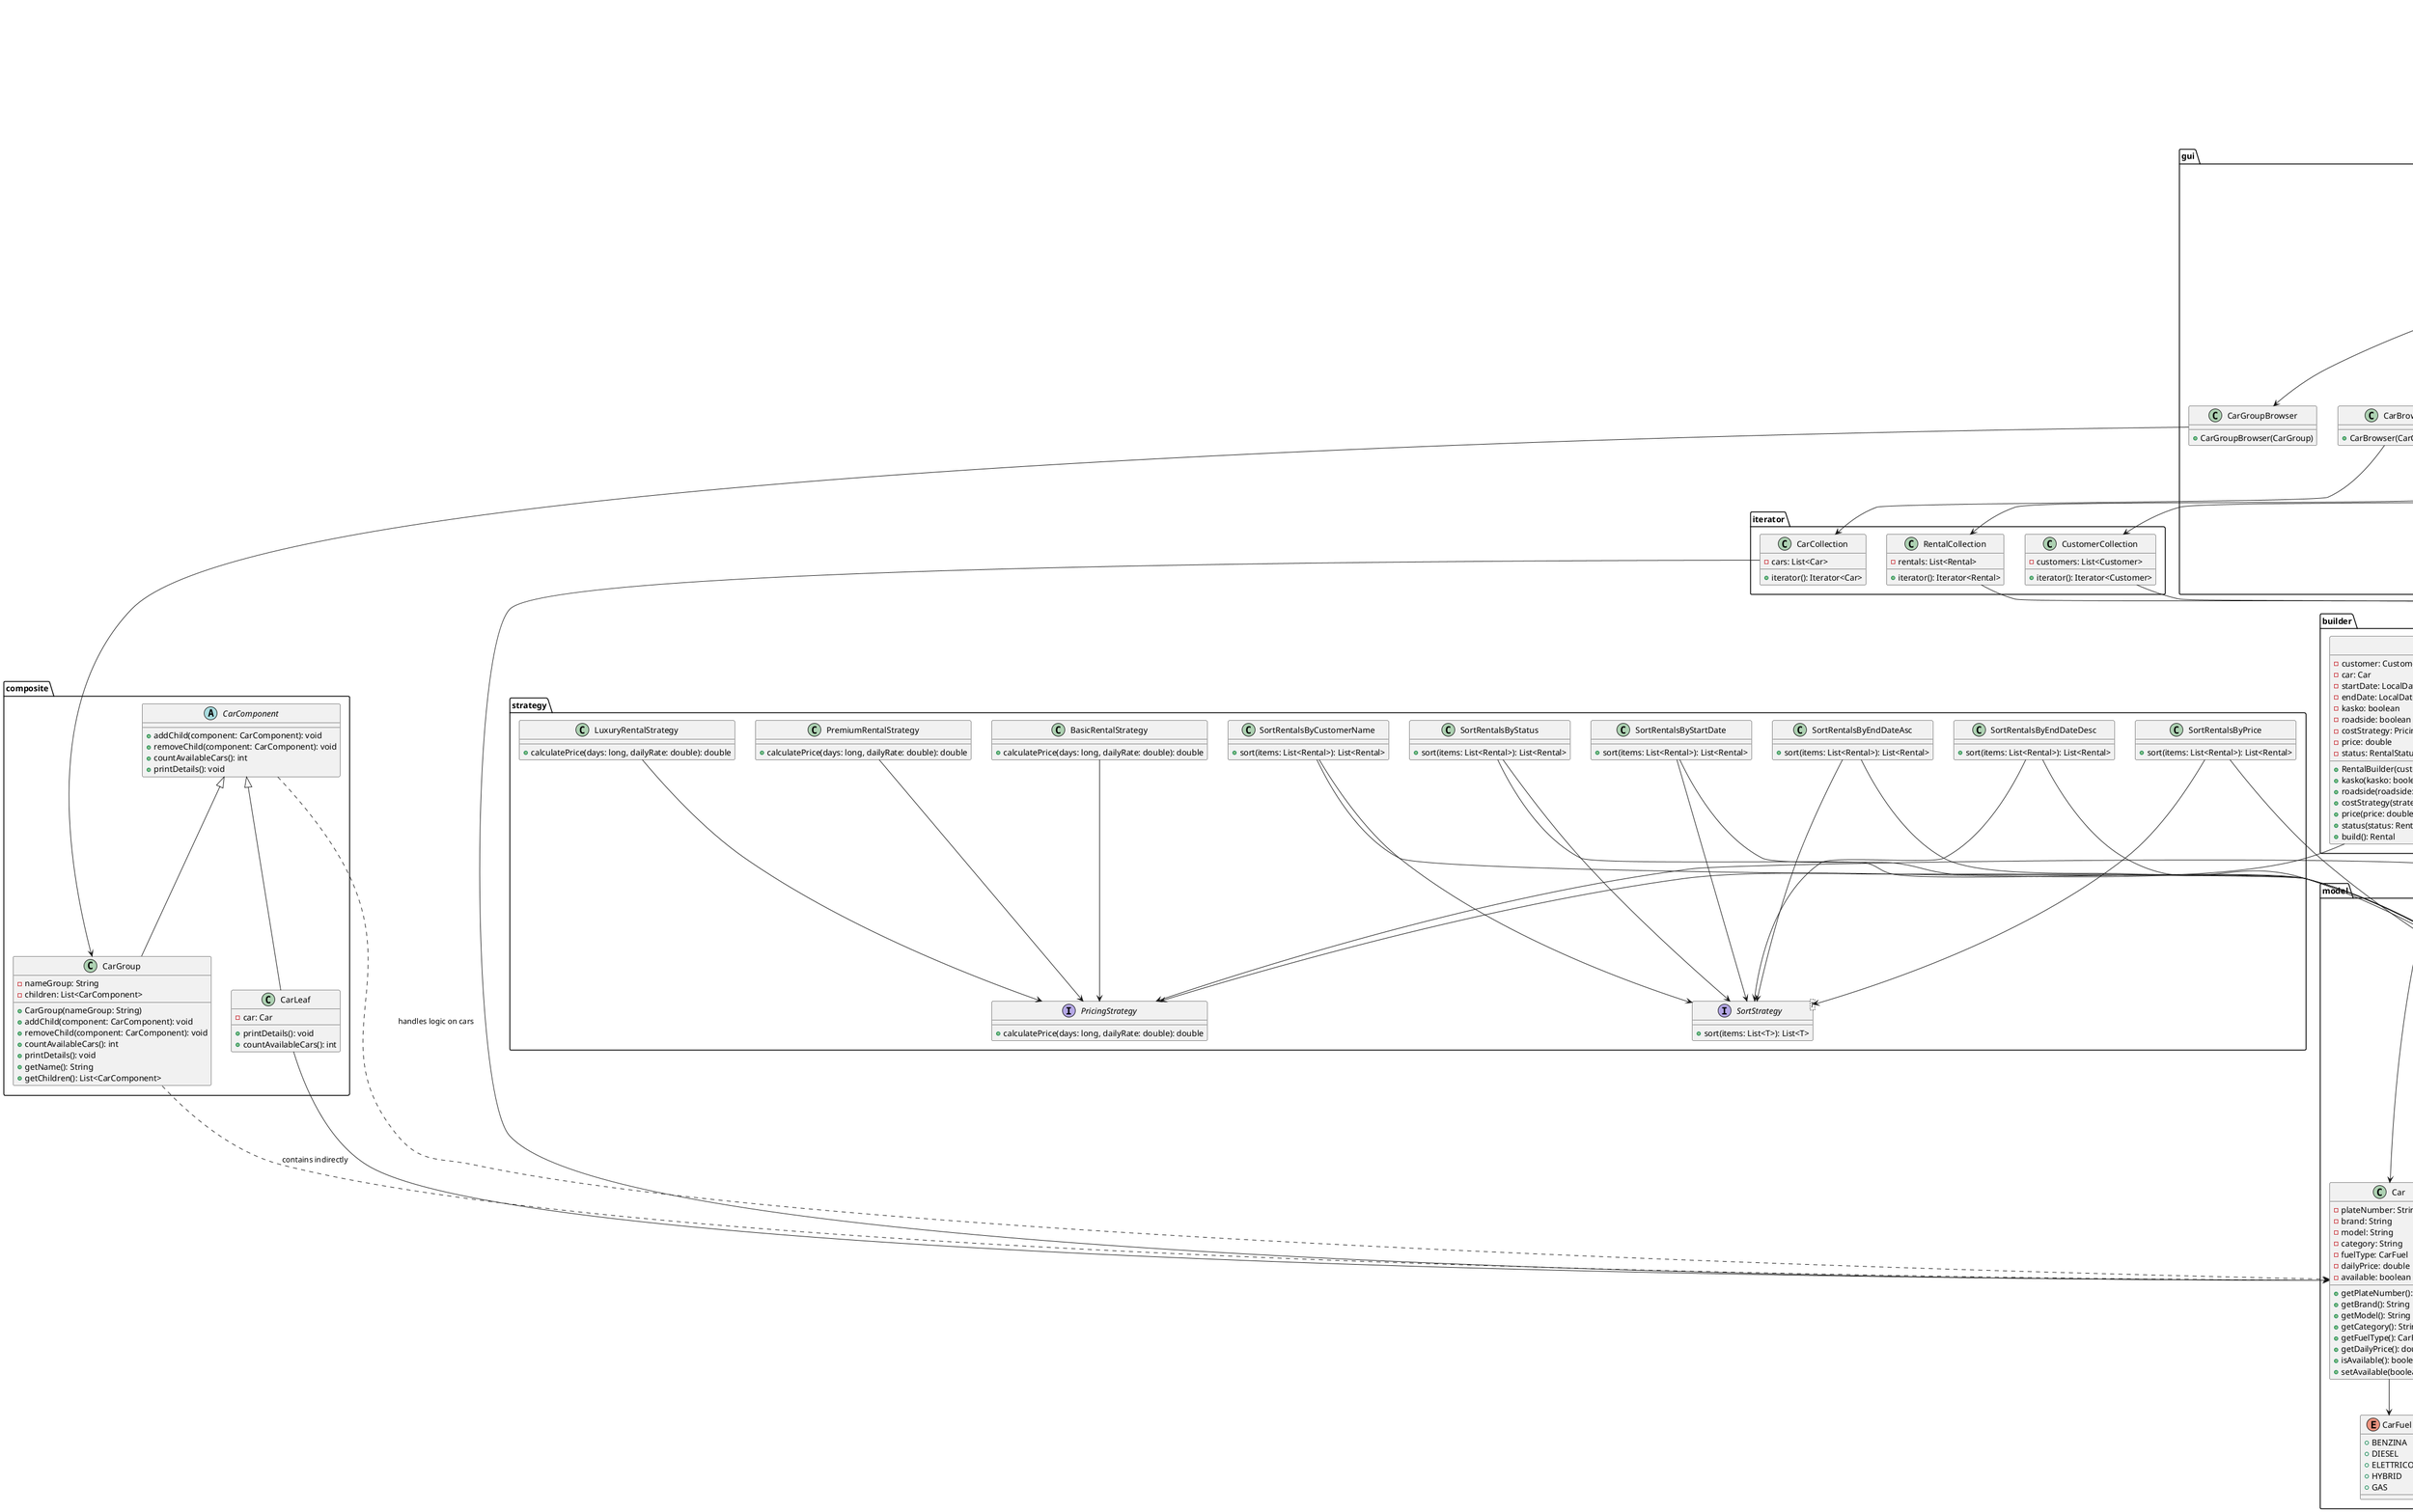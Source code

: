 @startuml CarRentalManager

' === PACKAGES ===

package app {
  class Main {
    + main(args: String[]): void
  }
}

package gui {
  class MainGUI {
    - customerForm: CustomerForm
    - carForm: CarForm
    - rentalForm: RentalForm
    - rentalManagerForm: RentalManagerForm
    + MainGUI()
    + initializeUI(): void
    + setVisible(boolean): void
  }

  class CustomerForm {
    + CustomerForm(List<Customer>)
    + showForm(): void
  }

  class CarForm {
    + CarForm(List<Car>)
    + showForm(): void
  }

  class RentalForm {
    + RentalForm(List<Rental>, List<Customer>, List<Car>)
    + showForm(): void
  }

  class RentalManagerForm {
    + RentalManagerForm(List<Rental>, List<Customer>, List<Car>)
    + showForm(): void
    + closeRental(): void
  }

  class CustomerBrowser {
    + CustomerBrowser(CustomerCollection)
  }

  class CarBrowser {
    + CarBrowser(CarCollection)
  }

  class CarGroupBrowser {
    + CarGroupBrowser(CarGroup)
  }

  class RentalBrowser {
    + RentalBrowser(RentalCollection)
  }
}

package model {
  class Car {
    - plateNumber: String
    - brand: String
    - model: String
    - category: String
    - fuelType: CarFuel
    - dailyPrice: double
    - available: boolean
    + getPlateNumber(): String
    + getBrand(): String
    + getModel(): String
    + getCategory(): String
    + getFuelType(): CarFuel
    + getDailyPrice(): double
    + isAvailable(): boolean
    + setAvailable(boolean): void
  }

  class Customer {
    - id: String
    - name: String
    - surname: String
    - email: String
    - phone: String
    + getId(): String
    + getName(): String
    + getSurname(): String
    + getEmail(): String
    + getPhone(): String
  }

  class Rental {
    - customer: Customer
    - car: Car
    - startDate: LocalDate
    - endDate: LocalDate
    - price: double
    - status: RentalStatus
    - strategy: PricingStrategy
    + getCustomer(): Customer
    + getCar(): Car
    + getStartDate(): LocalDate
    + getEndDate(): LocalDate
    + getPrice(): double
    + setPrice(double): void
    + getStatus(): RentalStatus
    + setStatus(RentalStatus): void
    + calculateTotalPrice(): double
    + notifyRentalStarted(): void
    + notifyRentalClosed(): void
  }

  enum CarFuel {
    + BENZINA
    + DIESEL
    + ELETTRICO
    + HYBRID
    + GAS
  }

  enum RentalStatus {
    + APERTO
    + CHIUSO
  }
}

package factory {
  class CarFactory {
    + createCar(...): Car
  }
  class CustomerFactory {
    + createCustomer(...): Customer
  }
  class RentalFactory {
    + createRental(...): Rental
  }
}

package composite {
  abstract class CarComponent {
    + addChild(component: CarComponent): void
    + removeChild(component: CarComponent): void
    + countAvailableCars(): int
    + printDetails(): void
  }

  class CarGroup {
    - nameGroup: String
    - children: List<CarComponent>
    + CarGroup(nameGroup: String)
    + addChild(component: CarComponent): void
    + removeChild(component: CarComponent): void
    + countAvailableCars(): int
    + printDetails(): void
    + getName(): String
    + getChildren(): List<CarComponent>
  }

  class CarLeaf {
    - car: Car
    + printDetails(): void
    + countAvailableCars(): int
  }
}

package iterator {
  class CarCollection {
    - cars: List<Car>
    + iterator(): Iterator<Car>
  }
  class CustomerCollection {
    - customers: List<Customer>
    + iterator(): Iterator<Customer>
  }
  class RentalCollection {
    - rentals: List<Rental>
    + iterator(): Iterator<Rental>
  }
}

package observer {
  interface RentalObserver {
    + onRentalStarted(rental: Rental): void
    + onRentalClosed(rental: Rental): void
  }

  class RentalLogger {
    + onRentalStarted(rental: Rental): void
    + onRentalClosed(rental: Rental): void
  }
}

package strategy {
  interface PricingStrategy {
    + calculatePrice(days: long, dailyRate: double): double
  }

  class BasicRentalStrategy {
    + calculatePrice(days: long, dailyRate: double): double
  }

  class PremiumRentalStrategy {
    + calculatePrice(days: long, dailyRate: double): double
  }

  class LuxuryRentalStrategy {
    + calculatePrice(days: long, dailyRate: double): double
  }

  interface SortStrategy<T> {
    + sort(items: List<T>): List<T>
  }

  class SortRentalsByStartDate {
    + sort(items: List<Rental>): List<Rental>
  }

  class SortRentalsByEndDateAsc {
    + sort(items: List<Rental>): List<Rental>
  }

  class SortRentalsByEndDateDesc {
    + sort(items: List<Rental>): List<Rental>
  }

  class SortRentalsByPrice {
    + sort(items: List<Rental>): List<Rental>
  }

  class SortRentalsByCustomerName {
    + sort(items: List<Rental>): List<Rental>
  }

  class SortRentalsByStatus {
    + sort(items: List<Rental>): List<Rental>
  }
}

package utils {
  class FileManager <<Singleton>> {
    + getInstance(): FileManager
    + initializeFiles(): void
    + saveAllDataAsync(List<Customer>, List<Car>, List<Rental>): void
    + saveCustomer(Customer): void
    + saveCustomers(List<Customer>): void
    + loadCustomers(List<Customer>): void
    + setCustomerFile(String): void
    + saveCar(Car): void
    + saveCars(List<Car>): void
    + loadCars(List<Car>): void
    + updateCar(Car): void
    + setCarFile(String): void
    + saveRental(Rental): void
    + saveAllRentals(List<Rental>): void
    + loadRentals(List<Rental>, List<Car>): void
    + setRentalFile(String): void
  }

  class CarFileManager <<Singleton>> {
    - carFilePath: String
    + getInstance(): CarFileManager
    + setFilePath(path: String): void
    + saveCar(car: Car): void
    + saveCars(cars: List<Car>): void
    + loadCars(carList: List<Car>): void
    + updateCar(car: Car): void
  }

  class CustomerFileManager <<Singleton>> {
    - customerFilePath: String
    + getInstance(): CustomerFileManager
    + setFilePath(path: String): void
    + saveCustomer(customer: Customer): void
    + saveCustomers(customerList: List<Customer>): void
    + loadCustomers(customerList: List<Customer>): void
  }

  class RentalFileManager <<Singleton>> {
    - rentalFilePath: String
    + getInstance(): RentalFileManager
    + setFilePath(path: String): void
    + saveRental(rental: Rental): void
    + saveAllRentals(rentals: List<Rental>): void
    + loadRentals(rentalList: List<Rental>, carList: List<Car>): void
  }

  FileManager --> CarFileManager
  FileManager --> CustomerFileManager
  FileManager --> RentalFileManager
}

package builder {
  class RentalBuilder {
    - customer: Customer
    - car: Car
    - startDate: LocalDate
    - endDate: LocalDate
    - kasko: boolean
    - roadside: boolean
    - costStrategy: PricingStrategy
    - price: double
    - status: RentalStatus

    + RentalBuilder(customer: Customer, car: Car, startDate: LocalDate, endDate: LocalDate)
    + kasko(kasko: boolean): RentalBuilder
    + roadside(roadside: boolean): RentalBuilder
    + costStrategy(strategy: PricingStrategy): RentalBuilder
    + price(price: double): RentalBuilder
    + status(status: RentalStatus): RentalBuilder
    + build(): Rental
  }
}

' === RELAZIONI ===

Main --> MainGUI
Main --> FileManager
Main --> Customer
Main --> Car
Main --> Rental

FileManager --> CarFileManager
FileManager --> CustomerFileManager
FileManager --> RentalFileManager

MainGUI --> CustomerForm
MainGUI --> CarForm
MainGUI --> RentalForm
MainGUI --> RentalManagerForm
MainGUI --> CustomerBrowser
MainGUI --> CarBrowser
MainGUI --> CarGroupBrowser
MainGUI --> RentalBrowser

RentalManagerForm --> RentalForm
RentalManagerForm --> CustomerForm
RentalManagerForm --> CarForm

CustomerForm --> CustomerFactory
CustomerFactory --> Customer

CarForm --> CarFactory
CarFactory --> Car

RentalForm --> RentalFactory
RentalFactory --> Rental
Rental --> PricingStrategy
Rental --> RentalStatus
Rental --> Car
Rental --> Customer

Rental --> RentalObserver
RentalLogger --> RentalObserver

CarGroup -up-|> CarComponent
CarLeaf -up-|> CarComponent
CarLeaf --> Car
CarGroup ..> Car : contains indirectly
CarComponent ..> Car : handles logic on cars

SortRentalsByStartDate --> SortStrategy
SortRentalsByStartDate --> Rental

SortRentalsByEndDateAsc --> SortStrategy
SortRentalsByEndDateAsc --> Rental

SortRentalsByEndDateDesc --> SortStrategy
SortRentalsByEndDateDesc --> Rental

SortRentalsByPrice --> SortStrategy
SortRentalsByPrice --> Rental

SortRentalsByCustomerName --> SortStrategy
SortRentalsByCustomerName --> Rental

SortRentalsByStatus --> SortStrategy
SortRentalsByStatus --> Rental

CarCollection --> Car
CustomerCollection --> Customer
RentalCollection --> Rental

CustomerBrowser --> CustomerCollection
CarBrowser --> CarCollection
RentalBrowser --> RentalCollection
CarGroupBrowser --> CarGroup

Car --> CarFuel

BasicRentalStrategy --> PricingStrategy
PremiumRentalStrategy --> PricingStrategy
LuxuryRentalStrategy --> PricingStrategy

' === RELAZIONI BUILDER ===
RentalBuilder --> Rental : build()
RentalBuilder --> Customer
RentalBuilder --> Car
RentalBuilder --> PricingStrategy
RentalBuilder --> RentalStatus
RentalBuilder --> LocalDate

@enduml
